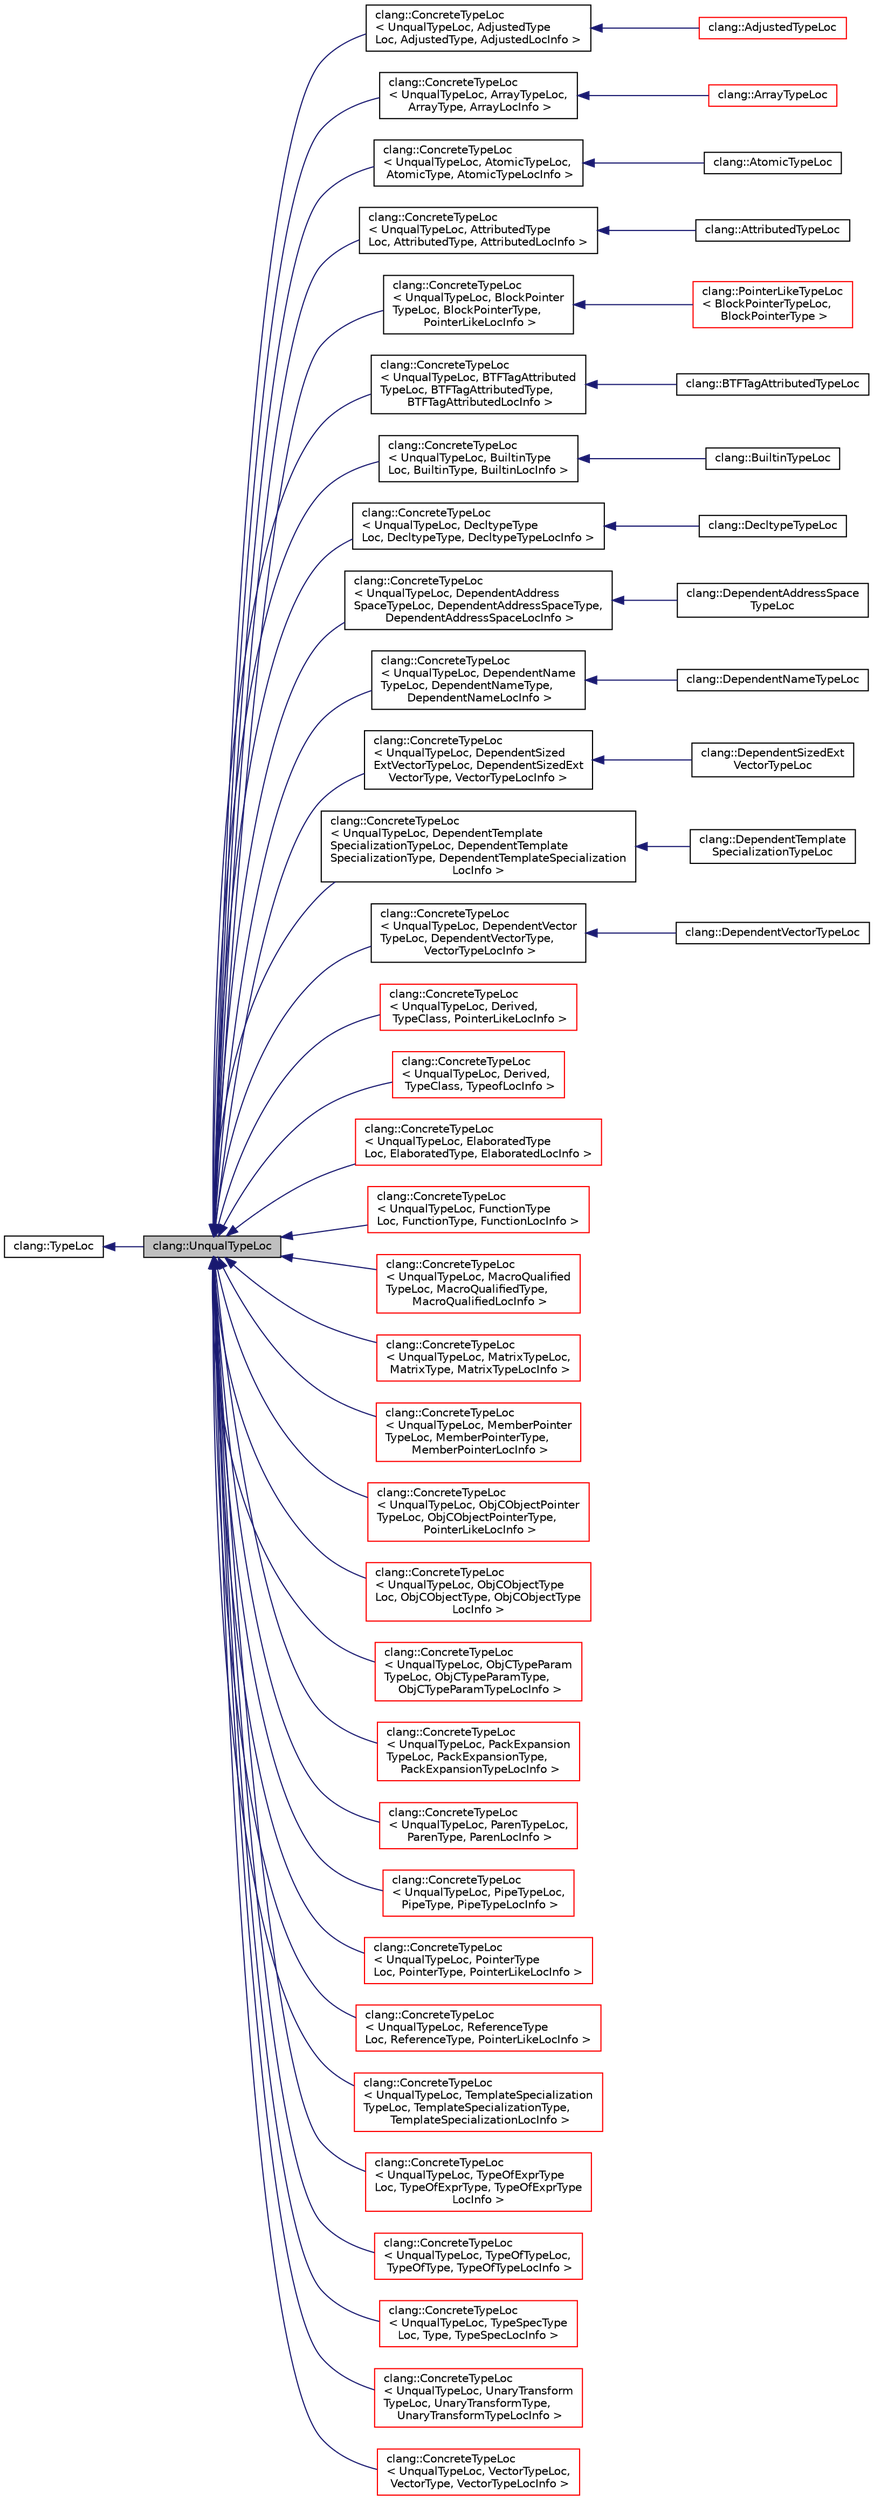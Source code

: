 digraph "clang::UnqualTypeLoc"
{
 // LATEX_PDF_SIZE
  bgcolor="transparent";
  edge [fontname="Helvetica",fontsize="10",labelfontname="Helvetica",labelfontsize="10"];
  node [fontname="Helvetica",fontsize="10",shape=record];
  rankdir="LR";
  Node1 [label="clang::UnqualTypeLoc",height=0.2,width=0.4,color="black", fillcolor="grey75", style="filled", fontcolor="black",tooltip="Wrapper of type source information for a type with no direct qualifiers."];
  Node2 -> Node1 [dir="back",color="midnightblue",fontsize="10",style="solid",fontname="Helvetica"];
  Node2 [label="clang::TypeLoc",height=0.2,width=0.4,color="black",URL="$classclang_1_1TypeLoc.html",tooltip="Base wrapper for a particular \"section\" of type source info."];
  Node1 -> Node3 [dir="back",color="midnightblue",fontsize="10",style="solid",fontname="Helvetica"];
  Node3 [label="clang::ConcreteTypeLoc\l\< UnqualTypeLoc, AdjustedType\lLoc, AdjustedType, AdjustedLocInfo \>",height=0.2,width=0.4,color="black",URL="$classclang_1_1ConcreteTypeLoc.html",tooltip=" "];
  Node3 -> Node4 [dir="back",color="midnightblue",fontsize="10",style="solid",fontname="Helvetica"];
  Node4 [label="clang::AdjustedTypeLoc",height=0.2,width=0.4,color="red",URL="$classclang_1_1AdjustedTypeLoc.html",tooltip=" "];
  Node1 -> Node7 [dir="back",color="midnightblue",fontsize="10",style="solid",fontname="Helvetica"];
  Node7 [label="clang::ConcreteTypeLoc\l\< UnqualTypeLoc, ArrayTypeLoc,\l ArrayType, ArrayLocInfo \>",height=0.2,width=0.4,color="black",URL="$classclang_1_1ConcreteTypeLoc.html",tooltip=" "];
  Node7 -> Node8 [dir="back",color="midnightblue",fontsize="10",style="solid",fontname="Helvetica"];
  Node8 [label="clang::ArrayTypeLoc",height=0.2,width=0.4,color="red",URL="$classclang_1_1ArrayTypeLoc.html",tooltip="Wrapper for source info for arrays."];
  Node1 -> Node17 [dir="back",color="midnightblue",fontsize="10",style="solid",fontname="Helvetica"];
  Node17 [label="clang::ConcreteTypeLoc\l\< UnqualTypeLoc, AtomicTypeLoc,\l AtomicType, AtomicTypeLocInfo \>",height=0.2,width=0.4,color="black",URL="$classclang_1_1ConcreteTypeLoc.html",tooltip=" "];
  Node17 -> Node18 [dir="back",color="midnightblue",fontsize="10",style="solid",fontname="Helvetica"];
  Node18 [label="clang::AtomicTypeLoc",height=0.2,width=0.4,color="black",URL="$classclang_1_1AtomicTypeLoc.html",tooltip=" "];
  Node1 -> Node19 [dir="back",color="midnightblue",fontsize="10",style="solid",fontname="Helvetica"];
  Node19 [label="clang::ConcreteTypeLoc\l\< UnqualTypeLoc, AttributedType\lLoc, AttributedType, AttributedLocInfo \>",height=0.2,width=0.4,color="black",URL="$classclang_1_1ConcreteTypeLoc.html",tooltip=" "];
  Node19 -> Node20 [dir="back",color="midnightblue",fontsize="10",style="solid",fontname="Helvetica"];
  Node20 [label="clang::AttributedTypeLoc",height=0.2,width=0.4,color="black",URL="$classclang_1_1AttributedTypeLoc.html",tooltip="Type source information for an attributed type."];
  Node1 -> Node21 [dir="back",color="midnightblue",fontsize="10",style="solid",fontname="Helvetica"];
  Node21 [label="clang::ConcreteTypeLoc\l\< UnqualTypeLoc, BlockPointer\lTypeLoc, BlockPointerType,\l PointerLikeLocInfo \>",height=0.2,width=0.4,color="black",URL="$classclang_1_1ConcreteTypeLoc.html",tooltip=" "];
  Node21 -> Node22 [dir="back",color="midnightblue",fontsize="10",style="solid",fontname="Helvetica"];
  Node22 [label="clang::PointerLikeTypeLoc\l\< BlockPointerTypeLoc,\l BlockPointerType \>",height=0.2,width=0.4,color="red",URL="$classclang_1_1PointerLikeTypeLoc.html",tooltip=" "];
  Node1 -> Node24 [dir="back",color="midnightblue",fontsize="10",style="solid",fontname="Helvetica"];
  Node24 [label="clang::ConcreteTypeLoc\l\< UnqualTypeLoc, BTFTagAttributed\lTypeLoc, BTFTagAttributedType,\l BTFTagAttributedLocInfo \>",height=0.2,width=0.4,color="black",URL="$classclang_1_1ConcreteTypeLoc.html",tooltip=" "];
  Node24 -> Node25 [dir="back",color="midnightblue",fontsize="10",style="solid",fontname="Helvetica"];
  Node25 [label="clang::BTFTagAttributedTypeLoc",height=0.2,width=0.4,color="black",URL="$classclang_1_1BTFTagAttributedTypeLoc.html",tooltip="Type source information for an btf_tag attributed type."];
  Node1 -> Node26 [dir="back",color="midnightblue",fontsize="10",style="solid",fontname="Helvetica"];
  Node26 [label="clang::ConcreteTypeLoc\l\< UnqualTypeLoc, BuiltinType\lLoc, BuiltinType, BuiltinLocInfo \>",height=0.2,width=0.4,color="black",URL="$classclang_1_1ConcreteTypeLoc.html",tooltip=" "];
  Node26 -> Node27 [dir="back",color="midnightblue",fontsize="10",style="solid",fontname="Helvetica"];
  Node27 [label="clang::BuiltinTypeLoc",height=0.2,width=0.4,color="black",URL="$classclang_1_1BuiltinTypeLoc.html",tooltip="Wrapper for source info for builtin types."];
  Node1 -> Node28 [dir="back",color="midnightblue",fontsize="10",style="solid",fontname="Helvetica"];
  Node28 [label="clang::ConcreteTypeLoc\l\< UnqualTypeLoc, DecltypeType\lLoc, DecltypeType, DecltypeTypeLocInfo \>",height=0.2,width=0.4,color="black",URL="$classclang_1_1ConcreteTypeLoc.html",tooltip=" "];
  Node28 -> Node29 [dir="back",color="midnightblue",fontsize="10",style="solid",fontname="Helvetica"];
  Node29 [label="clang::DecltypeTypeLoc",height=0.2,width=0.4,color="black",URL="$classclang_1_1DecltypeTypeLoc.html",tooltip=" "];
  Node1 -> Node30 [dir="back",color="midnightblue",fontsize="10",style="solid",fontname="Helvetica"];
  Node30 [label="clang::ConcreteTypeLoc\l\< UnqualTypeLoc, DependentAddress\lSpaceTypeLoc, DependentAddressSpaceType,\l DependentAddressSpaceLocInfo \>",height=0.2,width=0.4,color="black",URL="$classclang_1_1ConcreteTypeLoc.html",tooltip=" "];
  Node30 -> Node31 [dir="back",color="midnightblue",fontsize="10",style="solid",fontname="Helvetica"];
  Node31 [label="clang::DependentAddressSpace\lTypeLoc",height=0.2,width=0.4,color="black",URL="$classclang_1_1DependentAddressSpaceTypeLoc.html",tooltip=" "];
  Node1 -> Node32 [dir="back",color="midnightblue",fontsize="10",style="solid",fontname="Helvetica"];
  Node32 [label="clang::ConcreteTypeLoc\l\< UnqualTypeLoc, DependentName\lTypeLoc, DependentNameType,\l DependentNameLocInfo \>",height=0.2,width=0.4,color="black",URL="$classclang_1_1ConcreteTypeLoc.html",tooltip=" "];
  Node32 -> Node33 [dir="back",color="midnightblue",fontsize="10",style="solid",fontname="Helvetica"];
  Node33 [label="clang::DependentNameTypeLoc",height=0.2,width=0.4,color="black",URL="$classclang_1_1DependentNameTypeLoc.html",tooltip=" "];
  Node1 -> Node34 [dir="back",color="midnightblue",fontsize="10",style="solid",fontname="Helvetica"];
  Node34 [label="clang::ConcreteTypeLoc\l\< UnqualTypeLoc, DependentSized\lExtVectorTypeLoc, DependentSizedExt\lVectorType, VectorTypeLocInfo \>",height=0.2,width=0.4,color="black",URL="$classclang_1_1ConcreteTypeLoc.html",tooltip=" "];
  Node34 -> Node35 [dir="back",color="midnightblue",fontsize="10",style="solid",fontname="Helvetica"];
  Node35 [label="clang::DependentSizedExt\lVectorTypeLoc",height=0.2,width=0.4,color="black",URL="$classclang_1_1DependentSizedExtVectorTypeLoc.html",tooltip=" "];
  Node1 -> Node36 [dir="back",color="midnightblue",fontsize="10",style="solid",fontname="Helvetica"];
  Node36 [label="clang::ConcreteTypeLoc\l\< UnqualTypeLoc, DependentTemplate\lSpecializationTypeLoc, DependentTemplate\lSpecializationType, DependentTemplateSpecialization\lLocInfo \>",height=0.2,width=0.4,color="black",URL="$classclang_1_1ConcreteTypeLoc.html",tooltip=" "];
  Node36 -> Node37 [dir="back",color="midnightblue",fontsize="10",style="solid",fontname="Helvetica"];
  Node37 [label="clang::DependentTemplate\lSpecializationTypeLoc",height=0.2,width=0.4,color="black",URL="$classclang_1_1DependentTemplateSpecializationTypeLoc.html",tooltip=" "];
  Node1 -> Node38 [dir="back",color="midnightblue",fontsize="10",style="solid",fontname="Helvetica"];
  Node38 [label="clang::ConcreteTypeLoc\l\< UnqualTypeLoc, DependentVector\lTypeLoc, DependentVectorType,\l VectorTypeLocInfo \>",height=0.2,width=0.4,color="black",URL="$classclang_1_1ConcreteTypeLoc.html",tooltip=" "];
  Node38 -> Node39 [dir="back",color="midnightblue",fontsize="10",style="solid",fontname="Helvetica"];
  Node39 [label="clang::DependentVectorTypeLoc",height=0.2,width=0.4,color="black",URL="$classclang_1_1DependentVectorTypeLoc.html",tooltip=" "];
  Node1 -> Node40 [dir="back",color="midnightblue",fontsize="10",style="solid",fontname="Helvetica"];
  Node40 [label="clang::ConcreteTypeLoc\l\< UnqualTypeLoc, Derived,\l TypeClass, PointerLikeLocInfo \>",height=0.2,width=0.4,color="red",URL="$classclang_1_1ConcreteTypeLoc.html",tooltip=" "];
  Node1 -> Node54 [dir="back",color="midnightblue",fontsize="10",style="solid",fontname="Helvetica"];
  Node54 [label="clang::ConcreteTypeLoc\l\< UnqualTypeLoc, Derived,\l TypeClass, TypeofLocInfo \>",height=0.2,width=0.4,color="red",URL="$classclang_1_1ConcreteTypeLoc.html",tooltip=" "];
  Node1 -> Node60 [dir="back",color="midnightblue",fontsize="10",style="solid",fontname="Helvetica"];
  Node60 [label="clang::ConcreteTypeLoc\l\< UnqualTypeLoc, ElaboratedType\lLoc, ElaboratedType, ElaboratedLocInfo \>",height=0.2,width=0.4,color="red",URL="$classclang_1_1ConcreteTypeLoc.html",tooltip=" "];
  Node1 -> Node62 [dir="back",color="midnightblue",fontsize="10",style="solid",fontname="Helvetica"];
  Node62 [label="clang::ConcreteTypeLoc\l\< UnqualTypeLoc, FunctionType\lLoc, FunctionType, FunctionLocInfo \>",height=0.2,width=0.4,color="red",URL="$classclang_1_1ConcreteTypeLoc.html",tooltip=" "];
  Node1 -> Node68 [dir="back",color="midnightblue",fontsize="10",style="solid",fontname="Helvetica"];
  Node68 [label="clang::ConcreteTypeLoc\l\< UnqualTypeLoc, MacroQualified\lTypeLoc, MacroQualifiedType,\l MacroQualifiedLocInfo \>",height=0.2,width=0.4,color="red",URL="$classclang_1_1ConcreteTypeLoc.html",tooltip=" "];
  Node1 -> Node70 [dir="back",color="midnightblue",fontsize="10",style="solid",fontname="Helvetica"];
  Node70 [label="clang::ConcreteTypeLoc\l\< UnqualTypeLoc, MatrixTypeLoc,\l MatrixType, MatrixTypeLocInfo \>",height=0.2,width=0.4,color="red",URL="$classclang_1_1ConcreteTypeLoc.html",tooltip=" "];
  Node1 -> Node76 [dir="back",color="midnightblue",fontsize="10",style="solid",fontname="Helvetica"];
  Node76 [label="clang::ConcreteTypeLoc\l\< UnqualTypeLoc, MemberPointer\lTypeLoc, MemberPointerType,\l MemberPointerLocInfo \>",height=0.2,width=0.4,color="red",URL="$classclang_1_1ConcreteTypeLoc.html",tooltip=" "];
  Node1 -> Node77 [dir="back",color="midnightblue",fontsize="10",style="solid",fontname="Helvetica"];
  Node77 [label="clang::ConcreteTypeLoc\l\< UnqualTypeLoc, ObjCObjectPointer\lTypeLoc, ObjCObjectPointerType,\l PointerLikeLocInfo \>",height=0.2,width=0.4,color="red",URL="$classclang_1_1ConcreteTypeLoc.html",tooltip=" "];
  Node1 -> Node78 [dir="back",color="midnightblue",fontsize="10",style="solid",fontname="Helvetica"];
  Node78 [label="clang::ConcreteTypeLoc\l\< UnqualTypeLoc, ObjCObjectType\lLoc, ObjCObjectType, ObjCObjectType\lLocInfo \>",height=0.2,width=0.4,color="red",URL="$classclang_1_1ConcreteTypeLoc.html",tooltip=" "];
  Node1 -> Node82 [dir="back",color="midnightblue",fontsize="10",style="solid",fontname="Helvetica"];
  Node82 [label="clang::ConcreteTypeLoc\l\< UnqualTypeLoc, ObjCTypeParam\lTypeLoc, ObjCTypeParamType,\l ObjCTypeParamTypeLocInfo \>",height=0.2,width=0.4,color="red",URL="$classclang_1_1ConcreteTypeLoc.html",tooltip=" "];
  Node1 -> Node84 [dir="back",color="midnightblue",fontsize="10",style="solid",fontname="Helvetica"];
  Node84 [label="clang::ConcreteTypeLoc\l\< UnqualTypeLoc, PackExpansion\lTypeLoc, PackExpansionType,\l PackExpansionTypeLocInfo \>",height=0.2,width=0.4,color="red",URL="$classclang_1_1ConcreteTypeLoc.html",tooltip=" "];
  Node1 -> Node86 [dir="back",color="midnightblue",fontsize="10",style="solid",fontname="Helvetica"];
  Node86 [label="clang::ConcreteTypeLoc\l\< UnqualTypeLoc, ParenTypeLoc,\l ParenType, ParenLocInfo \>",height=0.2,width=0.4,color="red",URL="$classclang_1_1ConcreteTypeLoc.html",tooltip=" "];
  Node1 -> Node88 [dir="back",color="midnightblue",fontsize="10",style="solid",fontname="Helvetica"];
  Node88 [label="clang::ConcreteTypeLoc\l\< UnqualTypeLoc, PipeTypeLoc,\l PipeType, PipeTypeLocInfo \>",height=0.2,width=0.4,color="red",URL="$classclang_1_1ConcreteTypeLoc.html",tooltip=" "];
  Node1 -> Node90 [dir="back",color="midnightblue",fontsize="10",style="solid",fontname="Helvetica"];
  Node90 [label="clang::ConcreteTypeLoc\l\< UnqualTypeLoc, PointerType\lLoc, PointerType, PointerLikeLocInfo \>",height=0.2,width=0.4,color="red",URL="$classclang_1_1ConcreteTypeLoc.html",tooltip=" "];
  Node1 -> Node91 [dir="back",color="midnightblue",fontsize="10",style="solid",fontname="Helvetica"];
  Node91 [label="clang::ConcreteTypeLoc\l\< UnqualTypeLoc, ReferenceType\lLoc, ReferenceType, PointerLikeLocInfo \>",height=0.2,width=0.4,color="red",URL="$classclang_1_1ConcreteTypeLoc.html",tooltip=" "];
  Node1 -> Node92 [dir="back",color="midnightblue",fontsize="10",style="solid",fontname="Helvetica"];
  Node92 [label="clang::ConcreteTypeLoc\l\< UnqualTypeLoc, TemplateSpecialization\lTypeLoc, TemplateSpecializationType,\l TemplateSpecializationLocInfo \>",height=0.2,width=0.4,color="red",URL="$classclang_1_1ConcreteTypeLoc.html",tooltip=" "];
  Node1 -> Node94 [dir="back",color="midnightblue",fontsize="10",style="solid",fontname="Helvetica"];
  Node94 [label="clang::ConcreteTypeLoc\l\< UnqualTypeLoc, TypeOfExprType\lLoc, TypeOfExprType, TypeOfExprType\lLocInfo \>",height=0.2,width=0.4,color="red",URL="$classclang_1_1ConcreteTypeLoc.html",tooltip=" "];
  Node1 -> Node95 [dir="back",color="midnightblue",fontsize="10",style="solid",fontname="Helvetica"];
  Node95 [label="clang::ConcreteTypeLoc\l\< UnqualTypeLoc, TypeOfTypeLoc,\l TypeOfType, TypeOfTypeLocInfo \>",height=0.2,width=0.4,color="red",URL="$classclang_1_1ConcreteTypeLoc.html",tooltip=" "];
  Node1 -> Node96 [dir="back",color="midnightblue",fontsize="10",style="solid",fontname="Helvetica"];
  Node96 [label="clang::ConcreteTypeLoc\l\< UnqualTypeLoc, TypeSpecType\lLoc, Type, TypeSpecLocInfo \>",height=0.2,width=0.4,color="red",URL="$classclang_1_1ConcreteTypeLoc.html",tooltip=" "];
  Node1 -> Node130 [dir="back",color="midnightblue",fontsize="10",style="solid",fontname="Helvetica"];
  Node130 [label="clang::ConcreteTypeLoc\l\< UnqualTypeLoc, UnaryTransform\lTypeLoc, UnaryTransformType,\l UnaryTransformTypeLocInfo \>",height=0.2,width=0.4,color="red",URL="$classclang_1_1ConcreteTypeLoc.html",tooltip=" "];
  Node1 -> Node132 [dir="back",color="midnightblue",fontsize="10",style="solid",fontname="Helvetica"];
  Node132 [label="clang::ConcreteTypeLoc\l\< UnqualTypeLoc, VectorTypeLoc,\l VectorType, VectorTypeLocInfo \>",height=0.2,width=0.4,color="red",URL="$classclang_1_1ConcreteTypeLoc.html",tooltip=" "];
}
